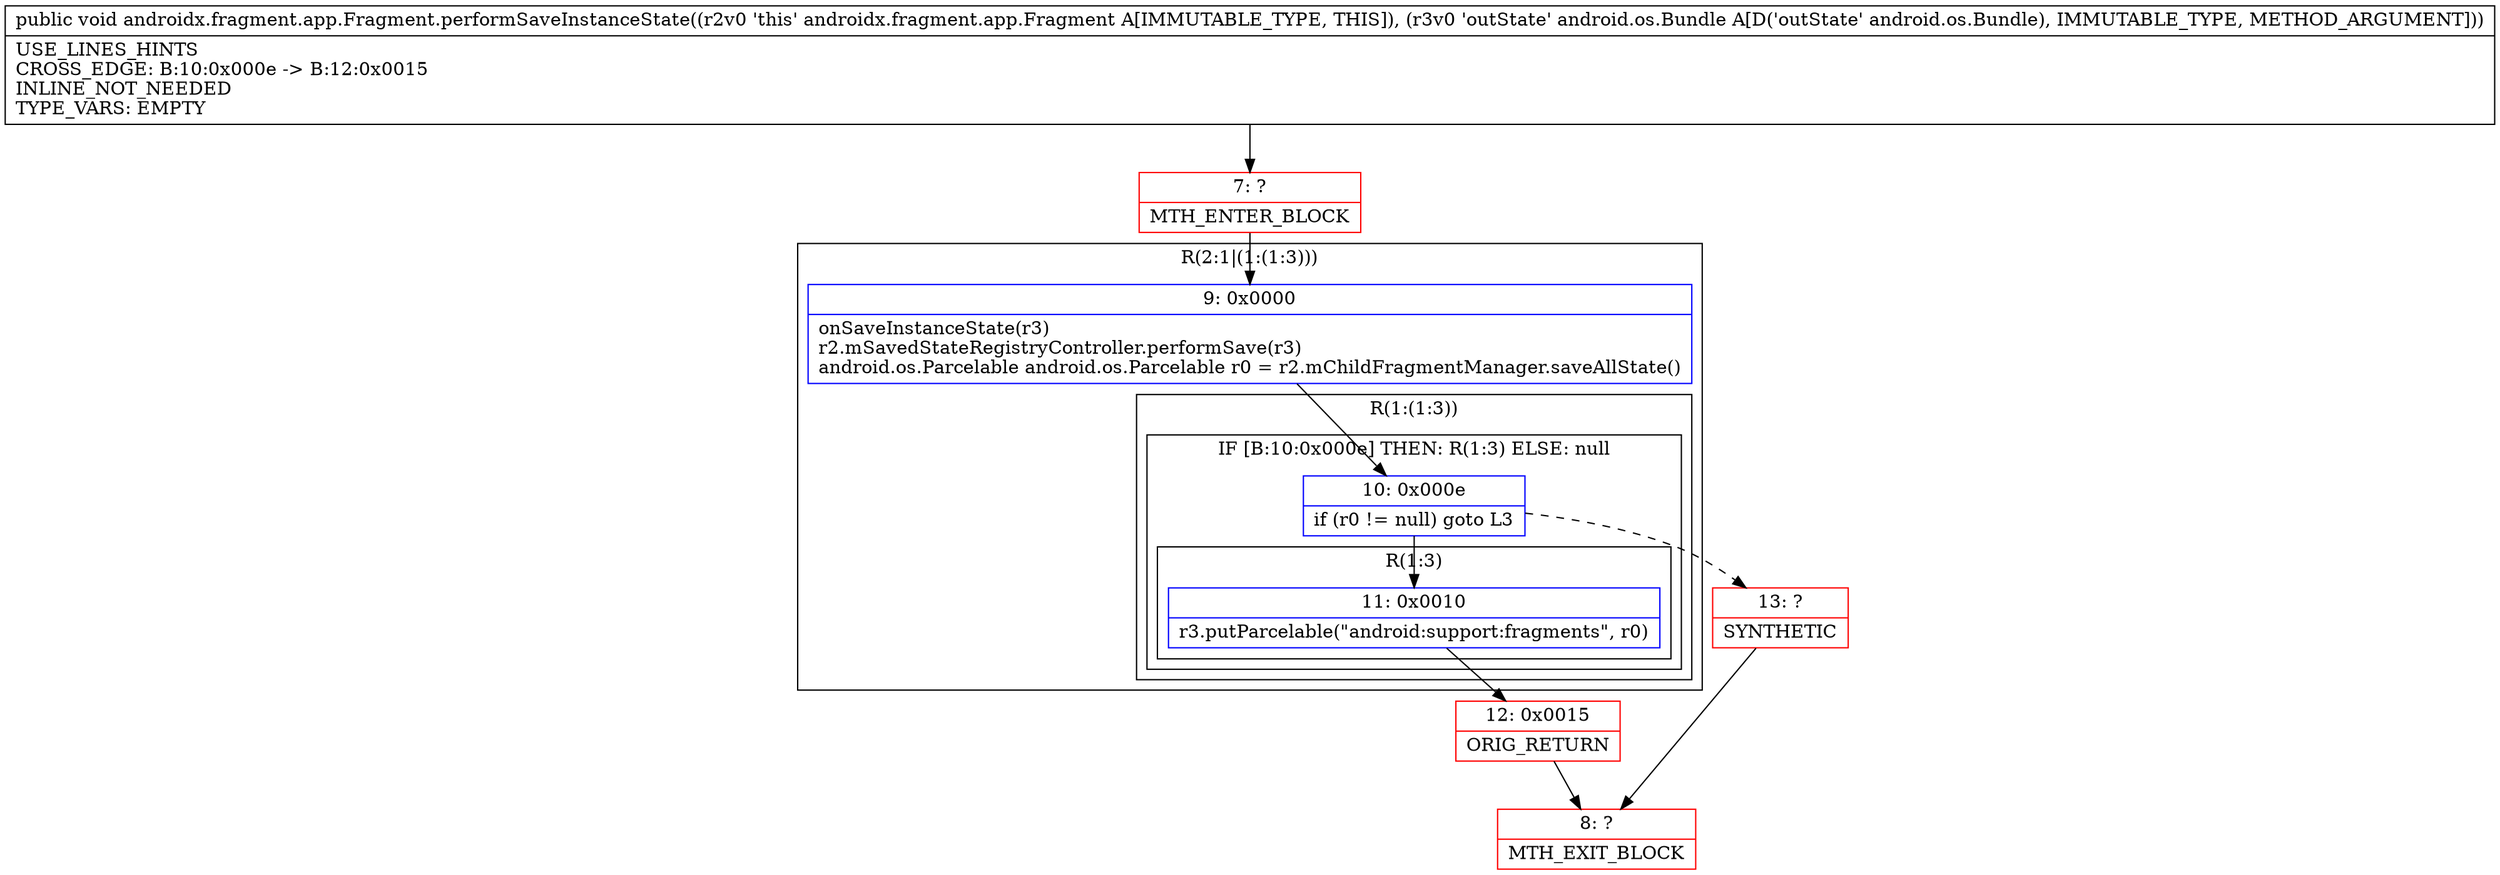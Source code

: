 digraph "CFG forandroidx.fragment.app.Fragment.performSaveInstanceState(Landroid\/os\/Bundle;)V" {
subgraph cluster_Region_511613121 {
label = "R(2:1|(1:(1:3)))";
node [shape=record,color=blue];
Node_9 [shape=record,label="{9\:\ 0x0000|onSaveInstanceState(r3)\lr2.mSavedStateRegistryController.performSave(r3)\landroid.os.Parcelable android.os.Parcelable r0 = r2.mChildFragmentManager.saveAllState()\l}"];
subgraph cluster_Region_748321690 {
label = "R(1:(1:3))";
node [shape=record,color=blue];
subgraph cluster_IfRegion_1303761733 {
label = "IF [B:10:0x000e] THEN: R(1:3) ELSE: null";
node [shape=record,color=blue];
Node_10 [shape=record,label="{10\:\ 0x000e|if (r0 != null) goto L3\l}"];
subgraph cluster_Region_1421071631 {
label = "R(1:3)";
node [shape=record,color=blue];
Node_11 [shape=record,label="{11\:\ 0x0010|r3.putParcelable(\"android:support:fragments\", r0)\l}"];
}
}
}
}
Node_7 [shape=record,color=red,label="{7\:\ ?|MTH_ENTER_BLOCK\l}"];
Node_12 [shape=record,color=red,label="{12\:\ 0x0015|ORIG_RETURN\l}"];
Node_8 [shape=record,color=red,label="{8\:\ ?|MTH_EXIT_BLOCK\l}"];
Node_13 [shape=record,color=red,label="{13\:\ ?|SYNTHETIC\l}"];
MethodNode[shape=record,label="{public void androidx.fragment.app.Fragment.performSaveInstanceState((r2v0 'this' androidx.fragment.app.Fragment A[IMMUTABLE_TYPE, THIS]), (r3v0 'outState' android.os.Bundle A[D('outState' android.os.Bundle), IMMUTABLE_TYPE, METHOD_ARGUMENT]))  | USE_LINES_HINTS\lCROSS_EDGE: B:10:0x000e \-\> B:12:0x0015\lINLINE_NOT_NEEDED\lTYPE_VARS: EMPTY\l}"];
MethodNode -> Node_7;Node_9 -> Node_10;
Node_10 -> Node_11;
Node_10 -> Node_13[style=dashed];
Node_11 -> Node_12;
Node_7 -> Node_9;
Node_12 -> Node_8;
Node_13 -> Node_8;
}

